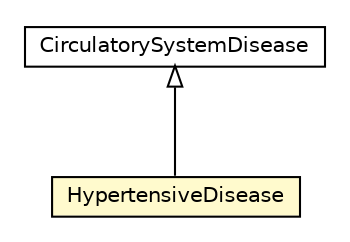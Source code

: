 #!/usr/local/bin/dot
#
# Class diagram 
# Generated by UMLGraph version R5_6-24-gf6e263 (http://www.umlgraph.org/)
#

digraph G {
	edge [fontname="Helvetica",fontsize=10,labelfontname="Helvetica",labelfontsize=10];
	node [fontname="Helvetica",fontsize=10,shape=plaintext];
	nodesep=0.25;
	ranksep=0.5;
	// org.universAAL.ontology.ICD10Diseases.owl.CirculatorySystemDisease
	c4521231 [label=<<table title="org.universAAL.ontology.ICD10Diseases.owl.CirculatorySystemDisease" border="0" cellborder="1" cellspacing="0" cellpadding="2" port="p" href="../../ICD10Diseases/owl/CirculatorySystemDisease.html">
		<tr><td><table border="0" cellspacing="0" cellpadding="1">
<tr><td align="center" balign="center"> CirculatorySystemDisease </td></tr>
		</table></td></tr>
		</table>>, URL="../../ICD10Diseases/owl/CirculatorySystemDisease.html", fontname="Helvetica", fontcolor="black", fontsize=10.0];
	// org.universAAL.ontology.ICD10CirculatorySystemDiseases.owl.HypertensiveDisease
	c4521233 [label=<<table title="org.universAAL.ontology.ICD10CirculatorySystemDiseases.owl.HypertensiveDisease" border="0" cellborder="1" cellspacing="0" cellpadding="2" port="p" bgcolor="lemonChiffon" href="./HypertensiveDisease.html">
		<tr><td><table border="0" cellspacing="0" cellpadding="1">
<tr><td align="center" balign="center"> HypertensiveDisease </td></tr>
		</table></td></tr>
		</table>>, URL="./HypertensiveDisease.html", fontname="Helvetica", fontcolor="black", fontsize=10.0];
	//org.universAAL.ontology.ICD10CirculatorySystemDiseases.owl.HypertensiveDisease extends org.universAAL.ontology.ICD10Diseases.owl.CirculatorySystemDisease
	c4521231:p -> c4521233:p [dir=back,arrowtail=empty];
}

